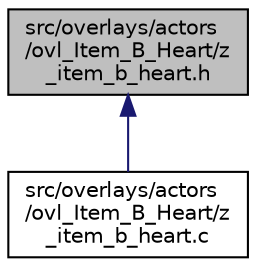 digraph "src/overlays/actors/ovl_Item_B_Heart/z_item_b_heart.h"
{
 // LATEX_PDF_SIZE
  edge [fontname="Helvetica",fontsize="10",labelfontname="Helvetica",labelfontsize="10"];
  node [fontname="Helvetica",fontsize="10",shape=record];
  Node1 [label="src/overlays/actors\l/ovl_Item_B_Heart/z\l_item_b_heart.h",height=0.2,width=0.4,color="black", fillcolor="grey75", style="filled", fontcolor="black",tooltip=" "];
  Node1 -> Node2 [dir="back",color="midnightblue",fontsize="10",style="solid",fontname="Helvetica"];
  Node2 [label="src/overlays/actors\l/ovl_Item_B_Heart/z\l_item_b_heart.c",height=0.2,width=0.4,color="black", fillcolor="white", style="filled",URL="$da/d3c/z__item__b__heart_8c.html",tooltip=" "];
}
